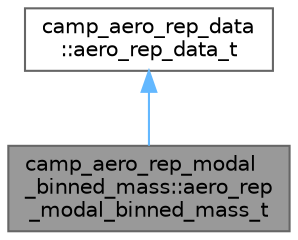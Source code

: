 digraph "camp_aero_rep_modal_binned_mass::aero_rep_modal_binned_mass_t"
{
 // LATEX_PDF_SIZE
  bgcolor="transparent";
  edge [fontname=Helvetica,fontsize=10,labelfontname=Helvetica,labelfontsize=10];
  node [fontname=Helvetica,fontsize=10,shape=box,height=0.2,width=0.4];
  Node1 [label="camp_aero_rep_modal\l_binned_mass::aero_rep\l_modal_binned_mass_t",height=0.2,width=0.4,color="gray40", fillcolor="grey60", style="filled", fontcolor="black",tooltip="Modal mass aerosol representation."];
  Node2 -> Node1 [dir="back",color="steelblue1",style="solid"];
  Node2 [label="camp_aero_rep_data\l::aero_rep_data_t",height=0.2,width=0.4,color="gray40", fillcolor="white", style="filled",URL="$structcamp__aero__rep__data_1_1aero__rep__data__t.html",tooltip="Abstract aerosol representation data type."];
}
